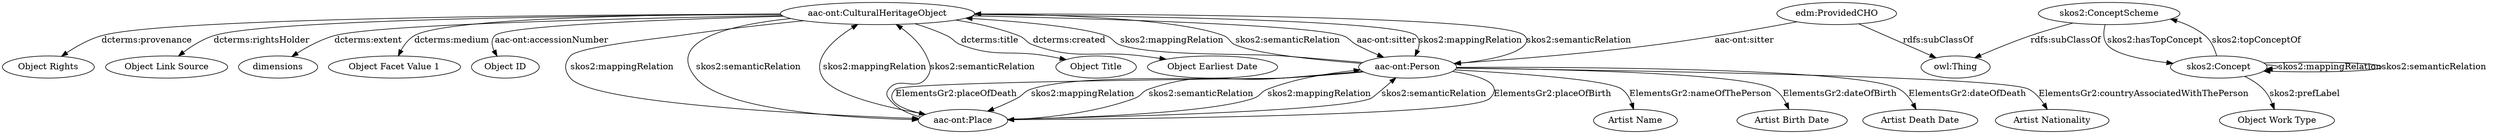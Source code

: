 digraph {
  "Object Title" [type=attribute_name,label="Object Title"]
  "aac-ont:CulturalHeritageObject1" [type=class_uri,label="aac-ont:CulturalHeritageObject"]
  "Object Earliest Date" [type=attribute_name,label="Object Earliest Date"]
  "Object Work Type" [type=attribute_name,label="Object Work Type"]
  "skos2:Concept1" [type=class_uri,label="skos2:Concept"]
  "Artist Name" [type=attribute_name,label="Artist Name"]
  "aac-ont:Person1" [type=class_uri,label="aac-ont:Person"]
  "Object Rights" [type=attribute_name,label="Object Rights"]
  "Object Link Source" [type=attribute_name,label="Object Link Source"]
  dimensions [type=attribute_name,label=dimensions]
  "Object Facet Value 1" [type=attribute_name,label="Object Facet Value 1"]
  "Artist Birth Date" [type=attribute_name,label="Artist Birth Date"]
  "Artist Death Date" [type=attribute_name,label="Artist Death Date"]
  "Object ID" [type=attribute_name,label="Object ID"]
  "Artist Nationality" [type=attribute_name,label="Artist Nationality"]
  "skos2:ConceptScheme" [type=class_uri,label="skos2:ConceptScheme"]
  "aac-ont:Place" [type=class_uri,label="aac-ont:Place"]
  "edm:ProvidedCHO" [type=class_uri,label="edm:ProvidedCHO"]
  "owl:Thing" [type=special,label="owl:Thing"]
  "aac-ont:CulturalHeritageObject1" -> "Object Title" [label="dcterms:title",type=st_property_uri]
  "aac-ont:CulturalHeritageObject1" -> "Object Earliest Date" [label="dcterms:created",type=st_property_uri]
  "skos2:Concept1" -> "Object Work Type" [label="skos2:prefLabel",type=st_property_uri]
  "aac-ont:Person1" -> "Artist Name" [label="ElementsGr2:nameOfThePerson",type=st_property_uri]
  "aac-ont:CulturalHeritageObject1" -> "Object Rights" [label="dcterms:provenance",type=st_property_uri]
  "aac-ont:CulturalHeritageObject1" -> "Object Link Source" [label="dcterms:rightsHolder",type=st_property_uri]
  "aac-ont:CulturalHeritageObject1" -> dimensions [label="dcterms:extent",type=st_property_uri]
  "aac-ont:CulturalHeritageObject1" -> "Object Facet Value 1" [label="dcterms:medium",type=st_property_uri]
  "aac-ont:Person1" -> "Artist Birth Date" [label="ElementsGr2:dateOfBirth",type=st_property_uri]
  "aac-ont:Person1" -> "Artist Death Date" [label="ElementsGr2:dateOfDeath",type=st_property_uri]
  "aac-ont:CulturalHeritageObject1" -> "Object ID" [label="aac-ont:accessionNumber",type=st_property_uri]
  "aac-ont:Person1" -> "Artist Nationality" [label="ElementsGr2:countryAssociatedWithThePerson",type=st_property_uri]
  "aac-ont:CulturalHeritageObject1" -> "aac-ont:Person1" [label="aac-ont:sitter",type=direct_property_uri]
  "skos2:Concept1" -> "skos2:Concept1" [label="skos2:mappingRelation",type=direct_property_uri]
  "skos2:Concept1" -> "skos2:Concept1" [label="skos2:semanticRelation",type=direct_property_uri]
  "skos2:Concept1" -> "skos2:ConceptScheme" [label="skos2:topConceptOf",type=direct_property_uri]
  "skos2:ConceptScheme" -> "skos2:Concept1" [label="skos2:hasTopConcept",type=direct_property_uri]
  "aac-ont:Person1" -> "aac-ont:Place" [label="ElementsGr2:placeOfBirth",type=direct_property_uri]
  "aac-ont:Person1" -> "aac-ont:Place" [label="ElementsGr2:placeOfDeath",type=direct_property_uri]
  "edm:ProvidedCHO" -> "aac-ont:Person1" [label="aac-ont:sitter",type=direct_property_uri]
  "aac-ont:CulturalHeritageObject1" -> "aac-ont:Person1" [label="skos2:mappingRelation",type=inherited]
  "aac-ont:CulturalHeritageObject1" -> "aac-ont:Person1" [label="skos2:semanticRelation",type=inherited]
  "aac-ont:CulturalHeritageObject1" -> "aac-ont:Place" [label="skos2:mappingRelation",type=inherited]
  "aac-ont:CulturalHeritageObject1" -> "aac-ont:Place" [label="skos2:semanticRelation",type=inherited]
  "aac-ont:Person1" -> "aac-ont:CulturalHeritageObject1" [label="skos2:mappingRelation",type=inherited]
  "aac-ont:Person1" -> "aac-ont:CulturalHeritageObject1" [label="skos2:semanticRelation",type=inherited]
  "aac-ont:Person1" -> "aac-ont:Place" [label="skos2:mappingRelation",type=inherited]
  "aac-ont:Person1" -> "aac-ont:Place" [label="skos2:semanticRelation",type=inherited]
  "aac-ont:Place" -> "aac-ont:CulturalHeritageObject1" [label="skos2:mappingRelation",type=inherited]
  "aac-ont:Place" -> "aac-ont:CulturalHeritageObject1" [label="skos2:semanticRelation",type=inherited]
  "aac-ont:Place" -> "aac-ont:Person1" [label="skos2:mappingRelation",type=inherited]
  "aac-ont:Place" -> "aac-ont:Person1" [label="skos2:semanticRelation",type=inherited]
  "edm:ProvidedCHO" -> "owl:Thing" [label="rdfs:subClassOf",type=inherited]
  "skos2:ConceptScheme" -> "owl:Thing" [label="rdfs:subClassOf",type=inherited]
}
